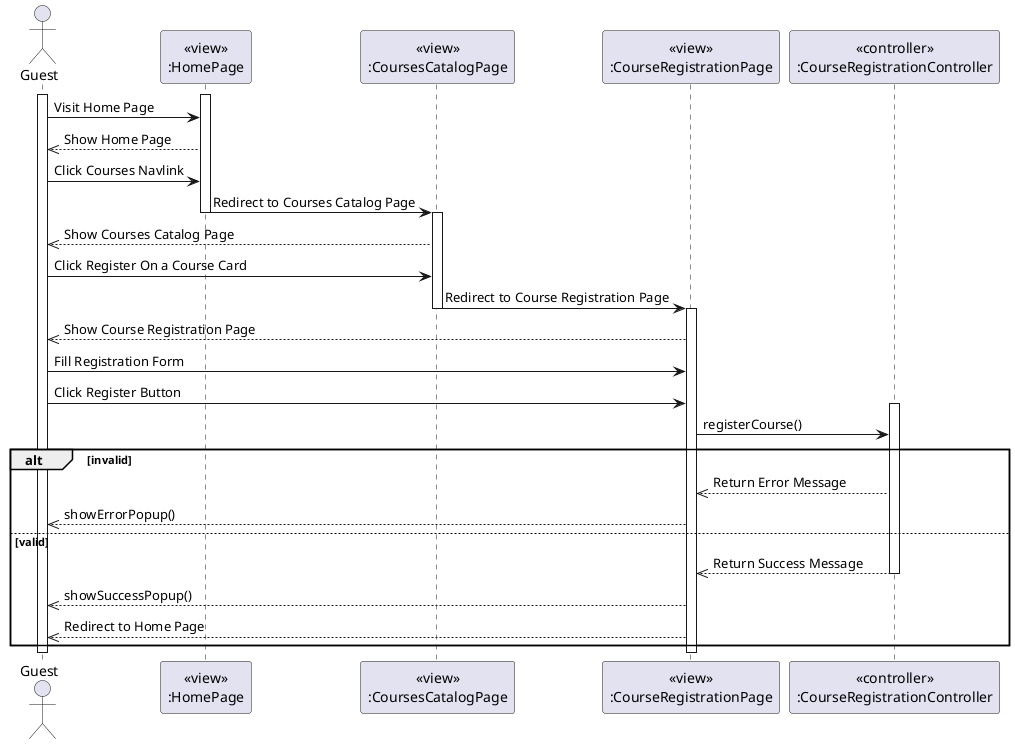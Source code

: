 @startuml Register Course
actor Guest
participant HomePageView [
  <<view>>
  :HomePage
]

participant CoursesCatalogPageView [
  <<view>>
  :CoursesCatalogPage
]

participant CourseRegistrationPageView [
  <<view>>
  :CourseRegistrationPage
]

activate Guest
activate HomePageView
Guest -> HomePageView: Visit Home Page
HomePageView -->> Guest: Show Home Page
Guest -> HomePageView: Click Courses Navlink
HomePageView -> CoursesCatalogPageView: Redirect to Courses Catalog Page

deactivate HomePageView
activate CoursesCatalogPageView
CoursesCatalogPageView -->> Guest: Show Courses Catalog Page
Guest -> CoursesCatalogPageView: Click Register On a Course Card
CoursesCatalogPageView -> CourseRegistrationPageView: Redirect to Course Registration Page

deactivate CoursesCatalogPageView
activate CourseRegistrationPageView
CourseRegistrationPageView -->> Guest: Show Course Registration Page
Guest -> CourseRegistrationPageView: Fill Registration Form
Guest -> CourseRegistrationPageView: Click Register Button

participant CourseRegistrationController [
  <<controller>>
  :CourseRegistrationController
]

activate CourseRegistrationController
CourseRegistrationPageView -> CourseRegistrationController: registerCourse()
alt invalid
CourseRegistrationController -->> CourseRegistrationPageView: Return Error Message
CourseRegistrationPageView -->> Guest: showErrorPopup()
else valid
CourseRegistrationController -->> CourseRegistrationPageView: Return Success Message
deactivate CourseRegistrationController
CourseRegistrationPageView -->> Guest: showSuccessPopup()
CourseRegistrationPageView -->> Guest: Redirect to Home Page
end

deactivate Guest
deactivate CourseRegistrationPageView
@enduml
